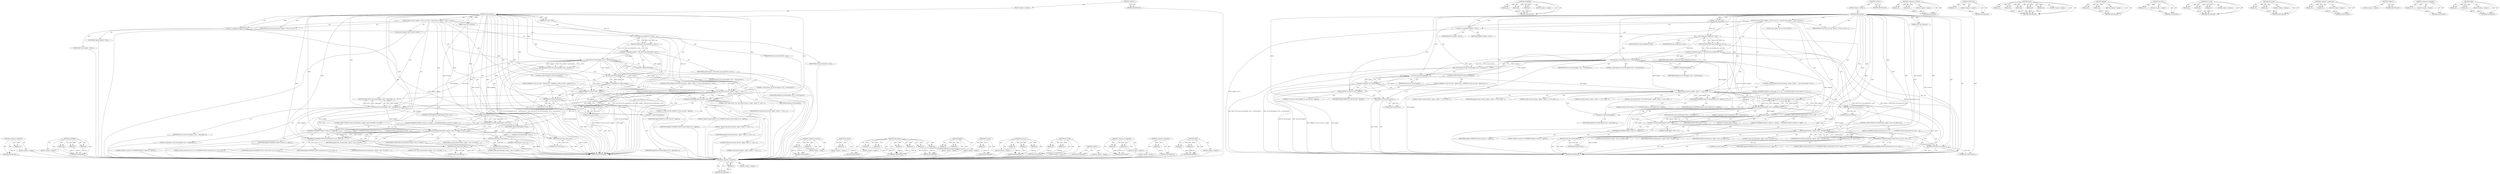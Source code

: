 digraph "mkdir" {
vulnerable_145 [label=<(METHOD,&lt;operator&gt;.addressOf)>];
vulnerable_146 [label=<(PARAM,p1)>];
vulnerable_147 [label=<(BLOCK,&lt;empty&gt;,&lt;empty&gt;)>];
vulnerable_148 [label=<(METHOD_RETURN,ANY)>];
vulnerable_170 [label=<(METHOD,SYSERROR)>];
vulnerable_171 [label=<(PARAM,p1)>];
vulnerable_172 [label=<(PARAM,p2)>];
vulnerable_173 [label=<(PARAM,p3)>];
vulnerable_174 [label=<(BLOCK,&lt;empty&gt;,&lt;empty&gt;)>];
vulnerable_175 [label=<(METHOD_RETURN,ANY)>];
vulnerable_6 [label=<(METHOD,&lt;global&gt;)<SUB>1</SUB>>];
vulnerable_7 [label=<(BLOCK,&lt;empty&gt;,&lt;empty&gt;)<SUB>1</SUB>>];
vulnerable_8 [label=<(METHOD,cgm_bind_dir)<SUB>1</SUB>>];
vulnerable_9 [label=<(PARAM,const char *root)<SUB>1</SUB>>];
vulnerable_10 [label=<(PARAM,const char *dirname)<SUB>1</SUB>>];
vulnerable_11 [label=<(BLOCK,{
	nih_local char *cgpath = NULL;

	/* /sys sho...,{
	nih_local char *cgpath = NULL;

	/* /sys sho...)<SUB>2</SUB>>];
vulnerable_12 [label=<(IDENTIFIER,nih_local,{
	nih_local char *cgpath = NULL;

	/* /sys sho...)<SUB>3</SUB>>];
vulnerable_13 [label="<(LOCAL,char* cgpath: char*)<SUB>3</SUB>>"];
vulnerable_14 [label=<(&lt;operator&gt;.assignment,*cgpath = NULL)<SUB>3</SUB>>];
vulnerable_15 [label=<(IDENTIFIER,cgpath,*cgpath = NULL)<SUB>3</SUB>>];
vulnerable_16 [label=<(IDENTIFIER,NULL,*cgpath = NULL)<SUB>3</SUB>>];
vulnerable_17 [label=<(&lt;operator&gt;.assignment,cgpath = NIH_MUST( nih_strdup(NULL, root) ))<SUB>6</SUB>>];
vulnerable_18 [label=<(IDENTIFIER,cgpath,cgpath = NIH_MUST( nih_strdup(NULL, root) ))<SUB>6</SUB>>];
vulnerable_19 [label=<(NIH_MUST,NIH_MUST( nih_strdup(NULL, root) ))<SUB>6</SUB>>];
vulnerable_20 [label=<(nih_strdup,nih_strdup(NULL, root))<SUB>6</SUB>>];
vulnerable_21 [label=<(IDENTIFIER,NULL,nih_strdup(NULL, root))<SUB>6</SUB>>];
vulnerable_22 [label=<(IDENTIFIER,root,nih_strdup(NULL, root))<SUB>6</SUB>>];
vulnerable_23 [label=<(NIH_MUST,NIH_MUST( nih_strcat(&amp;cgpath, NULL, &quot;/sys/fs/cg...)<SUB>7</SUB>>];
vulnerable_24 [label=<(nih_strcat,nih_strcat(&amp;cgpath, NULL, &quot;/sys/fs/cgroup&quot;))<SUB>7</SUB>>];
vulnerable_25 [label=<(&lt;operator&gt;.addressOf,&amp;cgpath)<SUB>7</SUB>>];
vulnerable_26 [label=<(IDENTIFIER,cgpath,nih_strcat(&amp;cgpath, NULL, &quot;/sys/fs/cgroup&quot;))<SUB>7</SUB>>];
vulnerable_27 [label=<(IDENTIFIER,NULL,nih_strcat(&amp;cgpath, NULL, &quot;/sys/fs/cgroup&quot;))<SUB>7</SUB>>];
vulnerable_28 [label=<(LITERAL,&quot;/sys/fs/cgroup&quot;,nih_strcat(&amp;cgpath, NULL, &quot;/sys/fs/cgroup&quot;))<SUB>7</SUB>>];
vulnerable_29 [label=<(CONTROL_STRUCTURE,IF,if (!dir_exists(cgpath)))<SUB>9</SUB>>];
vulnerable_30 [label=<(&lt;operator&gt;.logicalNot,!dir_exists(cgpath))<SUB>9</SUB>>];
vulnerable_31 [label=<(dir_exists,dir_exists(cgpath))<SUB>9</SUB>>];
vulnerable_32 [label=<(IDENTIFIER,cgpath,dir_exists(cgpath))<SUB>9</SUB>>];
vulnerable_33 [label=<(BLOCK,{
		ERROR(&quot;%s does not exist&quot;, cgpath);
		retur...,{
		ERROR(&quot;%s does not exist&quot;, cgpath);
		retur...)<SUB>9</SUB>>];
vulnerable_34 [label=<(ERROR,ERROR(&quot;%s does not exist&quot;, cgpath))<SUB>10</SUB>>];
vulnerable_35 [label=<(LITERAL,&quot;%s does not exist&quot;,ERROR(&quot;%s does not exist&quot;, cgpath))<SUB>10</SUB>>];
vulnerable_36 [label=<(IDENTIFIER,cgpath,ERROR(&quot;%s does not exist&quot;, cgpath))<SUB>10</SUB>>];
vulnerable_37 [label=<(RETURN,return false;,return false;)<SUB>11</SUB>>];
vulnerable_38 [label=<(LITERAL,false,return false;)<SUB>11</SUB>>];
vulnerable_39 [label=<(CONTROL_STRUCTURE,IF,if (mount(&quot;cgroup&quot;, cgpath, &quot;tmpfs&quot;, 0, &quot;size=10000,mode=755&quot;)))<SUB>15</SUB>>];
vulnerable_40 [label=<(mount,mount(&quot;cgroup&quot;, cgpath, &quot;tmpfs&quot;, 0, &quot;size=10000...)<SUB>15</SUB>>];
vulnerable_41 [label=<(LITERAL,&quot;cgroup&quot;,mount(&quot;cgroup&quot;, cgpath, &quot;tmpfs&quot;, 0, &quot;size=10000...)<SUB>15</SUB>>];
vulnerable_42 [label=<(IDENTIFIER,cgpath,mount(&quot;cgroup&quot;, cgpath, &quot;tmpfs&quot;, 0, &quot;size=10000...)<SUB>15</SUB>>];
vulnerable_43 [label=<(LITERAL,&quot;tmpfs&quot;,mount(&quot;cgroup&quot;, cgpath, &quot;tmpfs&quot;, 0, &quot;size=10000...)<SUB>15</SUB>>];
vulnerable_44 [label=<(LITERAL,0,mount(&quot;cgroup&quot;, cgpath, &quot;tmpfs&quot;, 0, &quot;size=10000...)<SUB>15</SUB>>];
vulnerable_45 [label=<(LITERAL,&quot;size=10000,mode=755&quot;,mount(&quot;cgroup&quot;, cgpath, &quot;tmpfs&quot;, 0, &quot;size=10000...)<SUB>15</SUB>>];
vulnerable_46 [label=<(BLOCK,{
 		SYSERROR(&quot;Failed to mount tmpfs at %s&quot;, cg...,{
 		SYSERROR(&quot;Failed to mount tmpfs at %s&quot;, cg...)<SUB>15</SUB>>];
vulnerable_47 [label=<(SYSERROR,SYSERROR(&quot;Failed to mount tmpfs at %s&quot;, cgpath))<SUB>16</SUB>>];
vulnerable_48 [label=<(LITERAL,&quot;Failed to mount tmpfs at %s&quot;,SYSERROR(&quot;Failed to mount tmpfs at %s&quot;, cgpath))<SUB>16</SUB>>];
vulnerable_49 [label=<(IDENTIFIER,cgpath,SYSERROR(&quot;Failed to mount tmpfs at %s&quot;, cgpath))<SUB>16</SUB>>];
vulnerable_50 [label=<(RETURN,return false;,return false;)<SUB>17</SUB>>];
vulnerable_51 [label=<(LITERAL,false,return false;)<SUB>17</SUB>>];
vulnerable_52 [label=<(NIH_MUST,NIH_MUST( nih_strcat(&amp;cgpath, NULL, &quot;/cgmanager...)<SUB>19</SUB>>];
vulnerable_53 [label=<(nih_strcat,nih_strcat(&amp;cgpath, NULL, &quot;/cgmanager&quot;))<SUB>19</SUB>>];
vulnerable_54 [label=<(&lt;operator&gt;.addressOf,&amp;cgpath)<SUB>19</SUB>>];
vulnerable_55 [label=<(IDENTIFIER,cgpath,nih_strcat(&amp;cgpath, NULL, &quot;/cgmanager&quot;))<SUB>19</SUB>>];
vulnerable_56 [label=<(IDENTIFIER,NULL,nih_strcat(&amp;cgpath, NULL, &quot;/cgmanager&quot;))<SUB>19</SUB>>];
vulnerable_57 [label=<(LITERAL,&quot;/cgmanager&quot;,nih_strcat(&amp;cgpath, NULL, &quot;/cgmanager&quot;))<SUB>19</SUB>>];
vulnerable_58 [label=<(CONTROL_STRUCTURE,IF,if (mkdir(cgpath, 0755) &lt; 0))<SUB>21</SUB>>];
vulnerable_59 [label=<(&lt;operator&gt;.lessThan,mkdir(cgpath, 0755) &lt; 0)<SUB>21</SUB>>];
vulnerable_60 [label=<(mkdir,mkdir(cgpath, 0755))<SUB>21</SUB>>];
vulnerable_61 [label=<(IDENTIFIER,cgpath,mkdir(cgpath, 0755))<SUB>21</SUB>>];
vulnerable_62 [label=<(LITERAL,0755,mkdir(cgpath, 0755))<SUB>21</SUB>>];
vulnerable_63 [label=<(LITERAL,0,mkdir(cgpath, 0755) &lt; 0)<SUB>21</SUB>>];
vulnerable_64 [label=<(BLOCK,{
		SYSERROR(&quot;Failed to create %s&quot;, cgpath);
 	...,{
		SYSERROR(&quot;Failed to create %s&quot;, cgpath);
 	...)<SUB>21</SUB>>];
vulnerable_65 [label=<(SYSERROR,SYSERROR(&quot;Failed to create %s&quot;, cgpath))<SUB>22</SUB>>];
vulnerable_66 [label=<(LITERAL,&quot;Failed to create %s&quot;,SYSERROR(&quot;Failed to create %s&quot;, cgpath))<SUB>22</SUB>>];
vulnerable_67 [label=<(IDENTIFIER,cgpath,SYSERROR(&quot;Failed to create %s&quot;, cgpath))<SUB>22</SUB>>];
vulnerable_68 [label=<(RETURN,return false;,return false;)<SUB>23</SUB>>];
vulnerable_69 [label=<(LITERAL,false,return false;)<SUB>23</SUB>>];
vulnerable_70 [label=<(CONTROL_STRUCTURE,IF,if (mount(dirname, cgpath, &quot;none&quot;, MS_BIND, 0)))<SUB>26</SUB>>];
vulnerable_71 [label=<(mount,mount(dirname, cgpath, &quot;none&quot;, MS_BIND, 0))<SUB>26</SUB>>];
vulnerable_72 [label=<(IDENTIFIER,dirname,mount(dirname, cgpath, &quot;none&quot;, MS_BIND, 0))<SUB>26</SUB>>];
vulnerable_73 [label=<(IDENTIFIER,cgpath,mount(dirname, cgpath, &quot;none&quot;, MS_BIND, 0))<SUB>26</SUB>>];
vulnerable_74 [label=<(LITERAL,&quot;none&quot;,mount(dirname, cgpath, &quot;none&quot;, MS_BIND, 0))<SUB>26</SUB>>];
vulnerable_75 [label=<(IDENTIFIER,MS_BIND,mount(dirname, cgpath, &quot;none&quot;, MS_BIND, 0))<SUB>26</SUB>>];
vulnerable_76 [label=<(LITERAL,0,mount(dirname, cgpath, &quot;none&quot;, MS_BIND, 0))<SUB>26</SUB>>];
vulnerable_77 [label=<(BLOCK,{
 		SYSERROR(&quot;Failed to bind mount %s to %s&quot;, ...,{
 		SYSERROR(&quot;Failed to bind mount %s to %s&quot;, ...)<SUB>26</SUB>>];
vulnerable_78 [label=<(SYSERROR,SYSERROR(&quot;Failed to bind mount %s to %s&quot;, dirna...)<SUB>27</SUB>>];
vulnerable_79 [label=<(LITERAL,&quot;Failed to bind mount %s to %s&quot;,SYSERROR(&quot;Failed to bind mount %s to %s&quot;, dirna...)<SUB>27</SUB>>];
vulnerable_80 [label=<(IDENTIFIER,dirname,SYSERROR(&quot;Failed to bind mount %s to %s&quot;, dirna...)<SUB>27</SUB>>];
vulnerable_81 [label=<(IDENTIFIER,cgpath,SYSERROR(&quot;Failed to bind mount %s to %s&quot;, dirna...)<SUB>27</SUB>>];
vulnerable_82 [label=<(RETURN,return false;,return false;)<SUB>28</SUB>>];
vulnerable_83 [label=<(LITERAL,false,return false;)<SUB>28</SUB>>];
vulnerable_84 [label=<(RETURN,return true;,return true;)<SUB>31</SUB>>];
vulnerable_85 [label=<(LITERAL,true,return true;)<SUB>31</SUB>>];
vulnerable_86 [label=<(METHOD_RETURN,bool)<SUB>1</SUB>>];
vulnerable_88 [label=<(METHOD_RETURN,ANY)<SUB>1</SUB>>];
vulnerable_176 [label=<(METHOD,&lt;operator&gt;.lessThan)>];
vulnerable_177 [label=<(PARAM,p1)>];
vulnerable_178 [label=<(PARAM,p2)>];
vulnerable_179 [label=<(BLOCK,&lt;empty&gt;,&lt;empty&gt;)>];
vulnerable_180 [label=<(METHOD_RETURN,ANY)>];
vulnerable_130 [label=<(METHOD,NIH_MUST)>];
vulnerable_131 [label=<(PARAM,p1)>];
vulnerable_132 [label=<(BLOCK,&lt;empty&gt;,&lt;empty&gt;)>];
vulnerable_133 [label=<(METHOD_RETURN,ANY)>];
vulnerable_162 [label=<(METHOD,mount)>];
vulnerable_163 [label=<(PARAM,p1)>];
vulnerable_164 [label=<(PARAM,p2)>];
vulnerable_165 [label=<(PARAM,p3)>];
vulnerable_166 [label=<(PARAM,p4)>];
vulnerable_167 [label=<(PARAM,p5)>];
vulnerable_168 [label=<(BLOCK,&lt;empty&gt;,&lt;empty&gt;)>];
vulnerable_169 [label=<(METHOD_RETURN,ANY)>];
vulnerable_157 [label=<(METHOD,ERROR)>];
vulnerable_158 [label=<(PARAM,p1)>];
vulnerable_159 [label=<(PARAM,p2)>];
vulnerable_160 [label=<(BLOCK,&lt;empty&gt;,&lt;empty&gt;)>];
vulnerable_161 [label=<(METHOD_RETURN,ANY)>];
vulnerable_153 [label=<(METHOD,dir_exists)>];
vulnerable_154 [label=<(PARAM,p1)>];
vulnerable_155 [label=<(BLOCK,&lt;empty&gt;,&lt;empty&gt;)>];
vulnerable_156 [label=<(METHOD_RETURN,ANY)>];
vulnerable_139 [label=<(METHOD,nih_strcat)>];
vulnerable_140 [label=<(PARAM,p1)>];
vulnerable_141 [label=<(PARAM,p2)>];
vulnerable_142 [label=<(PARAM,p3)>];
vulnerable_143 [label=<(BLOCK,&lt;empty&gt;,&lt;empty&gt;)>];
vulnerable_144 [label=<(METHOD_RETURN,ANY)>];
vulnerable_134 [label=<(METHOD,nih_strdup)>];
vulnerable_135 [label=<(PARAM,p1)>];
vulnerable_136 [label=<(PARAM,p2)>];
vulnerable_137 [label=<(BLOCK,&lt;empty&gt;,&lt;empty&gt;)>];
vulnerable_138 [label=<(METHOD_RETURN,ANY)>];
vulnerable_125 [label=<(METHOD,&lt;operator&gt;.assignment)>];
vulnerable_126 [label=<(PARAM,p1)>];
vulnerable_127 [label=<(PARAM,p2)>];
vulnerable_128 [label=<(BLOCK,&lt;empty&gt;,&lt;empty&gt;)>];
vulnerable_129 [label=<(METHOD_RETURN,ANY)>];
vulnerable_119 [label=<(METHOD,&lt;global&gt;)<SUB>1</SUB>>];
vulnerable_120 [label=<(BLOCK,&lt;empty&gt;,&lt;empty&gt;)>];
vulnerable_121 [label=<(METHOD_RETURN,ANY)>];
vulnerable_149 [label=<(METHOD,&lt;operator&gt;.logicalNot)>];
vulnerable_150 [label=<(PARAM,p1)>];
vulnerable_151 [label=<(BLOCK,&lt;empty&gt;,&lt;empty&gt;)>];
vulnerable_152 [label=<(METHOD_RETURN,ANY)>];
vulnerable_181 [label=<(METHOD,mkdir)>];
vulnerable_182 [label=<(PARAM,p1)>];
vulnerable_183 [label=<(PARAM,p2)>];
vulnerable_184 [label=<(BLOCK,&lt;empty&gt;,&lt;empty&gt;)>];
vulnerable_185 [label=<(METHOD_RETURN,ANY)>];
fixed_147 [label=<(METHOD,&lt;operator&gt;.addressOf)>];
fixed_148 [label=<(PARAM,p1)>];
fixed_149 [label=<(BLOCK,&lt;empty&gt;,&lt;empty&gt;)>];
fixed_150 [label=<(METHOD_RETURN,ANY)>];
fixed_173 [label=<(METHOD,SYSERROR)>];
fixed_174 [label=<(PARAM,p1)>];
fixed_175 [label=<(PARAM,p2)>];
fixed_176 [label=<(PARAM,p3)>];
fixed_177 [label=<(BLOCK,&lt;empty&gt;,&lt;empty&gt;)>];
fixed_178 [label=<(METHOD_RETURN,ANY)>];
fixed_6 [label=<(METHOD,&lt;global&gt;)<SUB>1</SUB>>];
fixed_7 [label=<(BLOCK,&lt;empty&gt;,&lt;empty&gt;)<SUB>1</SUB>>];
fixed_8 [label=<(METHOD,cgm_bind_dir)<SUB>1</SUB>>];
fixed_9 [label=<(PARAM,const char *root)<SUB>1</SUB>>];
fixed_10 [label=<(PARAM,const char *dirname)<SUB>1</SUB>>];
fixed_11 [label=<(BLOCK,{
	nih_local char *cgpath = NULL;

	/* /sys sho...,{
	nih_local char *cgpath = NULL;

	/* /sys sho...)<SUB>2</SUB>>];
fixed_12 [label=<(IDENTIFIER,nih_local,{
	nih_local char *cgpath = NULL;

	/* /sys sho...)<SUB>3</SUB>>];
fixed_13 [label="<(LOCAL,char* cgpath: char*)<SUB>3</SUB>>"];
fixed_14 [label=<(&lt;operator&gt;.assignment,*cgpath = NULL)<SUB>3</SUB>>];
fixed_15 [label=<(IDENTIFIER,cgpath,*cgpath = NULL)<SUB>3</SUB>>];
fixed_16 [label=<(IDENTIFIER,NULL,*cgpath = NULL)<SUB>3</SUB>>];
fixed_17 [label=<(&lt;operator&gt;.assignment,cgpath = NIH_MUST( nih_strdup(NULL, root) ))<SUB>6</SUB>>];
fixed_18 [label=<(IDENTIFIER,cgpath,cgpath = NIH_MUST( nih_strdup(NULL, root) ))<SUB>6</SUB>>];
fixed_19 [label=<(NIH_MUST,NIH_MUST( nih_strdup(NULL, root) ))<SUB>6</SUB>>];
fixed_20 [label=<(nih_strdup,nih_strdup(NULL, root))<SUB>6</SUB>>];
fixed_21 [label=<(IDENTIFIER,NULL,nih_strdup(NULL, root))<SUB>6</SUB>>];
fixed_22 [label=<(IDENTIFIER,root,nih_strdup(NULL, root))<SUB>6</SUB>>];
fixed_23 [label=<(NIH_MUST,NIH_MUST( nih_strcat(&amp;cgpath, NULL, &quot;/sys/fs/cg...)<SUB>7</SUB>>];
fixed_24 [label=<(nih_strcat,nih_strcat(&amp;cgpath, NULL, &quot;/sys/fs/cgroup&quot;))<SUB>7</SUB>>];
fixed_25 [label=<(&lt;operator&gt;.addressOf,&amp;cgpath)<SUB>7</SUB>>];
fixed_26 [label=<(IDENTIFIER,cgpath,nih_strcat(&amp;cgpath, NULL, &quot;/sys/fs/cgroup&quot;))<SUB>7</SUB>>];
fixed_27 [label=<(IDENTIFIER,NULL,nih_strcat(&amp;cgpath, NULL, &quot;/sys/fs/cgroup&quot;))<SUB>7</SUB>>];
fixed_28 [label=<(LITERAL,&quot;/sys/fs/cgroup&quot;,nih_strcat(&amp;cgpath, NULL, &quot;/sys/fs/cgroup&quot;))<SUB>7</SUB>>];
fixed_29 [label=<(CONTROL_STRUCTURE,IF,if (!dir_exists(cgpath)))<SUB>9</SUB>>];
fixed_30 [label=<(&lt;operator&gt;.logicalNot,!dir_exists(cgpath))<SUB>9</SUB>>];
fixed_31 [label=<(dir_exists,dir_exists(cgpath))<SUB>9</SUB>>];
fixed_32 [label=<(IDENTIFIER,cgpath,dir_exists(cgpath))<SUB>9</SUB>>];
fixed_33 [label=<(BLOCK,{
		ERROR(&quot;%s does not exist&quot;, cgpath);
		retur...,{
		ERROR(&quot;%s does not exist&quot;, cgpath);
		retur...)<SUB>9</SUB>>];
fixed_34 [label=<(ERROR,ERROR(&quot;%s does not exist&quot;, cgpath))<SUB>10</SUB>>];
fixed_35 [label=<(LITERAL,&quot;%s does not exist&quot;,ERROR(&quot;%s does not exist&quot;, cgpath))<SUB>10</SUB>>];
fixed_36 [label=<(IDENTIFIER,cgpath,ERROR(&quot;%s does not exist&quot;, cgpath))<SUB>10</SUB>>];
fixed_37 [label=<(RETURN,return false;,return false;)<SUB>11</SUB>>];
fixed_38 [label=<(LITERAL,false,return false;)<SUB>11</SUB>>];
fixed_39 [label=<(CONTROL_STRUCTURE,IF,if (safe_mount(&quot;cgroup&quot;, cgpath, &quot;tmpfs&quot;, 0, &quot;size=10000,mode=755&quot;, root)))<SUB>15</SUB>>];
fixed_40 [label=<(safe_mount,safe_mount(&quot;cgroup&quot;, cgpath, &quot;tmpfs&quot;, 0, &quot;size=...)<SUB>15</SUB>>];
fixed_41 [label=<(LITERAL,&quot;cgroup&quot;,safe_mount(&quot;cgroup&quot;, cgpath, &quot;tmpfs&quot;, 0, &quot;size=...)<SUB>15</SUB>>];
fixed_42 [label=<(IDENTIFIER,cgpath,safe_mount(&quot;cgroup&quot;, cgpath, &quot;tmpfs&quot;, 0, &quot;size=...)<SUB>15</SUB>>];
fixed_43 [label=<(LITERAL,&quot;tmpfs&quot;,safe_mount(&quot;cgroup&quot;, cgpath, &quot;tmpfs&quot;, 0, &quot;size=...)<SUB>15</SUB>>];
fixed_44 [label=<(LITERAL,0,safe_mount(&quot;cgroup&quot;, cgpath, &quot;tmpfs&quot;, 0, &quot;size=...)<SUB>15</SUB>>];
fixed_45 [label=<(LITERAL,&quot;size=10000,mode=755&quot;,safe_mount(&quot;cgroup&quot;, cgpath, &quot;tmpfs&quot;, 0, &quot;size=...)<SUB>15</SUB>>];
fixed_46 [label=<(IDENTIFIER,root,safe_mount(&quot;cgroup&quot;, cgpath, &quot;tmpfs&quot;, 0, &quot;size=...)<SUB>15</SUB>>];
fixed_47 [label=<(BLOCK,{
 		SYSERROR(&quot;Failed to mount tmpfs at %s&quot;, cg...,{
 		SYSERROR(&quot;Failed to mount tmpfs at %s&quot;, cg...)<SUB>15</SUB>>];
fixed_48 [label=<(SYSERROR,SYSERROR(&quot;Failed to mount tmpfs at %s&quot;, cgpath))<SUB>16</SUB>>];
fixed_49 [label=<(LITERAL,&quot;Failed to mount tmpfs at %s&quot;,SYSERROR(&quot;Failed to mount tmpfs at %s&quot;, cgpath))<SUB>16</SUB>>];
fixed_50 [label=<(IDENTIFIER,cgpath,SYSERROR(&quot;Failed to mount tmpfs at %s&quot;, cgpath))<SUB>16</SUB>>];
fixed_51 [label=<(RETURN,return false;,return false;)<SUB>17</SUB>>];
fixed_52 [label=<(LITERAL,false,return false;)<SUB>17</SUB>>];
fixed_53 [label=<(NIH_MUST,NIH_MUST( nih_strcat(&amp;cgpath, NULL, &quot;/cgmanager...)<SUB>19</SUB>>];
fixed_54 [label=<(nih_strcat,nih_strcat(&amp;cgpath, NULL, &quot;/cgmanager&quot;))<SUB>19</SUB>>];
fixed_55 [label=<(&lt;operator&gt;.addressOf,&amp;cgpath)<SUB>19</SUB>>];
fixed_56 [label=<(IDENTIFIER,cgpath,nih_strcat(&amp;cgpath, NULL, &quot;/cgmanager&quot;))<SUB>19</SUB>>];
fixed_57 [label=<(IDENTIFIER,NULL,nih_strcat(&amp;cgpath, NULL, &quot;/cgmanager&quot;))<SUB>19</SUB>>];
fixed_58 [label=<(LITERAL,&quot;/cgmanager&quot;,nih_strcat(&amp;cgpath, NULL, &quot;/cgmanager&quot;))<SUB>19</SUB>>];
fixed_59 [label=<(CONTROL_STRUCTURE,IF,if (mkdir(cgpath, 0755) &lt; 0))<SUB>21</SUB>>];
fixed_60 [label=<(&lt;operator&gt;.lessThan,mkdir(cgpath, 0755) &lt; 0)<SUB>21</SUB>>];
fixed_61 [label=<(mkdir,mkdir(cgpath, 0755))<SUB>21</SUB>>];
fixed_62 [label=<(IDENTIFIER,cgpath,mkdir(cgpath, 0755))<SUB>21</SUB>>];
fixed_63 [label=<(LITERAL,0755,mkdir(cgpath, 0755))<SUB>21</SUB>>];
fixed_64 [label=<(LITERAL,0,mkdir(cgpath, 0755) &lt; 0)<SUB>21</SUB>>];
fixed_65 [label=<(BLOCK,{
		SYSERROR(&quot;Failed to create %s&quot;, cgpath);
 	...,{
		SYSERROR(&quot;Failed to create %s&quot;, cgpath);
 	...)<SUB>21</SUB>>];
fixed_66 [label=<(SYSERROR,SYSERROR(&quot;Failed to create %s&quot;, cgpath))<SUB>22</SUB>>];
fixed_67 [label=<(LITERAL,&quot;Failed to create %s&quot;,SYSERROR(&quot;Failed to create %s&quot;, cgpath))<SUB>22</SUB>>];
fixed_68 [label=<(IDENTIFIER,cgpath,SYSERROR(&quot;Failed to create %s&quot;, cgpath))<SUB>22</SUB>>];
fixed_69 [label=<(RETURN,return false;,return false;)<SUB>23</SUB>>];
fixed_70 [label=<(LITERAL,false,return false;)<SUB>23</SUB>>];
fixed_71 [label=<(CONTROL_STRUCTURE,IF,if (safe_mount(dirname, cgpath, &quot;none&quot;, MS_BIND, 0, root)))<SUB>26</SUB>>];
fixed_72 [label=<(safe_mount,safe_mount(dirname, cgpath, &quot;none&quot;, MS_BIND, 0,...)<SUB>26</SUB>>];
fixed_73 [label=<(IDENTIFIER,dirname,safe_mount(dirname, cgpath, &quot;none&quot;, MS_BIND, 0,...)<SUB>26</SUB>>];
fixed_74 [label=<(IDENTIFIER,cgpath,safe_mount(dirname, cgpath, &quot;none&quot;, MS_BIND, 0,...)<SUB>26</SUB>>];
fixed_75 [label=<(LITERAL,&quot;none&quot;,safe_mount(dirname, cgpath, &quot;none&quot;, MS_BIND, 0,...)<SUB>26</SUB>>];
fixed_76 [label=<(IDENTIFIER,MS_BIND,safe_mount(dirname, cgpath, &quot;none&quot;, MS_BIND, 0,...)<SUB>26</SUB>>];
fixed_77 [label=<(LITERAL,0,safe_mount(dirname, cgpath, &quot;none&quot;, MS_BIND, 0,...)<SUB>26</SUB>>];
fixed_78 [label=<(IDENTIFIER,root,safe_mount(dirname, cgpath, &quot;none&quot;, MS_BIND, 0,...)<SUB>26</SUB>>];
fixed_79 [label=<(BLOCK,{
 		SYSERROR(&quot;Failed to bind mount %s to %s&quot;, ...,{
 		SYSERROR(&quot;Failed to bind mount %s to %s&quot;, ...)<SUB>26</SUB>>];
fixed_80 [label=<(SYSERROR,SYSERROR(&quot;Failed to bind mount %s to %s&quot;, dirna...)<SUB>27</SUB>>];
fixed_81 [label=<(LITERAL,&quot;Failed to bind mount %s to %s&quot;,SYSERROR(&quot;Failed to bind mount %s to %s&quot;, dirna...)<SUB>27</SUB>>];
fixed_82 [label=<(IDENTIFIER,dirname,SYSERROR(&quot;Failed to bind mount %s to %s&quot;, dirna...)<SUB>27</SUB>>];
fixed_83 [label=<(IDENTIFIER,cgpath,SYSERROR(&quot;Failed to bind mount %s to %s&quot;, dirna...)<SUB>27</SUB>>];
fixed_84 [label=<(RETURN,return false;,return false;)<SUB>28</SUB>>];
fixed_85 [label=<(LITERAL,false,return false;)<SUB>28</SUB>>];
fixed_86 [label=<(RETURN,return true;,return true;)<SUB>31</SUB>>];
fixed_87 [label=<(LITERAL,true,return true;)<SUB>31</SUB>>];
fixed_88 [label=<(METHOD_RETURN,bool)<SUB>1</SUB>>];
fixed_90 [label=<(METHOD_RETURN,ANY)<SUB>1</SUB>>];
fixed_179 [label=<(METHOD,&lt;operator&gt;.lessThan)>];
fixed_180 [label=<(PARAM,p1)>];
fixed_181 [label=<(PARAM,p2)>];
fixed_182 [label=<(BLOCK,&lt;empty&gt;,&lt;empty&gt;)>];
fixed_183 [label=<(METHOD_RETURN,ANY)>];
fixed_132 [label=<(METHOD,NIH_MUST)>];
fixed_133 [label=<(PARAM,p1)>];
fixed_134 [label=<(BLOCK,&lt;empty&gt;,&lt;empty&gt;)>];
fixed_135 [label=<(METHOD_RETURN,ANY)>];
fixed_164 [label=<(METHOD,safe_mount)>];
fixed_165 [label=<(PARAM,p1)>];
fixed_166 [label=<(PARAM,p2)>];
fixed_167 [label=<(PARAM,p3)>];
fixed_168 [label=<(PARAM,p4)>];
fixed_169 [label=<(PARAM,p5)>];
fixed_170 [label=<(PARAM,p6)>];
fixed_171 [label=<(BLOCK,&lt;empty&gt;,&lt;empty&gt;)>];
fixed_172 [label=<(METHOD_RETURN,ANY)>];
fixed_159 [label=<(METHOD,ERROR)>];
fixed_160 [label=<(PARAM,p1)>];
fixed_161 [label=<(PARAM,p2)>];
fixed_162 [label=<(BLOCK,&lt;empty&gt;,&lt;empty&gt;)>];
fixed_163 [label=<(METHOD_RETURN,ANY)>];
fixed_155 [label=<(METHOD,dir_exists)>];
fixed_156 [label=<(PARAM,p1)>];
fixed_157 [label=<(BLOCK,&lt;empty&gt;,&lt;empty&gt;)>];
fixed_158 [label=<(METHOD_RETURN,ANY)>];
fixed_141 [label=<(METHOD,nih_strcat)>];
fixed_142 [label=<(PARAM,p1)>];
fixed_143 [label=<(PARAM,p2)>];
fixed_144 [label=<(PARAM,p3)>];
fixed_145 [label=<(BLOCK,&lt;empty&gt;,&lt;empty&gt;)>];
fixed_146 [label=<(METHOD_RETURN,ANY)>];
fixed_136 [label=<(METHOD,nih_strdup)>];
fixed_137 [label=<(PARAM,p1)>];
fixed_138 [label=<(PARAM,p2)>];
fixed_139 [label=<(BLOCK,&lt;empty&gt;,&lt;empty&gt;)>];
fixed_140 [label=<(METHOD_RETURN,ANY)>];
fixed_127 [label=<(METHOD,&lt;operator&gt;.assignment)>];
fixed_128 [label=<(PARAM,p1)>];
fixed_129 [label=<(PARAM,p2)>];
fixed_130 [label=<(BLOCK,&lt;empty&gt;,&lt;empty&gt;)>];
fixed_131 [label=<(METHOD_RETURN,ANY)>];
fixed_121 [label=<(METHOD,&lt;global&gt;)<SUB>1</SUB>>];
fixed_122 [label=<(BLOCK,&lt;empty&gt;,&lt;empty&gt;)>];
fixed_123 [label=<(METHOD_RETURN,ANY)>];
fixed_151 [label=<(METHOD,&lt;operator&gt;.logicalNot)>];
fixed_152 [label=<(PARAM,p1)>];
fixed_153 [label=<(BLOCK,&lt;empty&gt;,&lt;empty&gt;)>];
fixed_154 [label=<(METHOD_RETURN,ANY)>];
fixed_184 [label=<(METHOD,mkdir)>];
fixed_185 [label=<(PARAM,p1)>];
fixed_186 [label=<(PARAM,p2)>];
fixed_187 [label=<(BLOCK,&lt;empty&gt;,&lt;empty&gt;)>];
fixed_188 [label=<(METHOD_RETURN,ANY)>];
vulnerable_145 -> vulnerable_146  [key=0, label="AST: "];
vulnerable_145 -> vulnerable_146  [key=1, label="DDG: "];
vulnerable_145 -> vulnerable_147  [key=0, label="AST: "];
vulnerable_145 -> vulnerable_148  [key=0, label="AST: "];
vulnerable_145 -> vulnerable_148  [key=1, label="CFG: "];
vulnerable_146 -> vulnerable_148  [key=0, label="DDG: p1"];
vulnerable_170 -> vulnerable_171  [key=0, label="AST: "];
vulnerable_170 -> vulnerable_171  [key=1, label="DDG: "];
vulnerable_170 -> vulnerable_174  [key=0, label="AST: "];
vulnerable_170 -> vulnerable_172  [key=0, label="AST: "];
vulnerable_170 -> vulnerable_172  [key=1, label="DDG: "];
vulnerable_170 -> vulnerable_175  [key=0, label="AST: "];
vulnerable_170 -> vulnerable_175  [key=1, label="CFG: "];
vulnerable_170 -> vulnerable_173  [key=0, label="AST: "];
vulnerable_170 -> vulnerable_173  [key=1, label="DDG: "];
vulnerable_171 -> vulnerable_175  [key=0, label="DDG: p1"];
vulnerable_172 -> vulnerable_175  [key=0, label="DDG: p2"];
vulnerable_173 -> vulnerable_175  [key=0, label="DDG: p3"];
vulnerable_6 -> vulnerable_7  [key=0, label="AST: "];
vulnerable_6 -> vulnerable_88  [key=0, label="AST: "];
vulnerable_6 -> vulnerable_88  [key=1, label="CFG: "];
vulnerable_7 -> vulnerable_8  [key=0, label="AST: "];
vulnerable_8 -> vulnerable_9  [key=0, label="AST: "];
vulnerable_8 -> vulnerable_9  [key=1, label="DDG: "];
vulnerable_8 -> vulnerable_10  [key=0, label="AST: "];
vulnerable_8 -> vulnerable_10  [key=1, label="DDG: "];
vulnerable_8 -> vulnerable_11  [key=0, label="AST: "];
vulnerable_8 -> vulnerable_86  [key=0, label="AST: "];
vulnerable_8 -> vulnerable_14  [key=0, label="CFG: "];
vulnerable_8 -> vulnerable_14  [key=1, label="DDG: "];
vulnerable_8 -> vulnerable_12  [key=0, label="DDG: "];
vulnerable_8 -> vulnerable_84  [key=0, label="DDG: "];
vulnerable_8 -> vulnerable_85  [key=0, label="DDG: "];
vulnerable_8 -> vulnerable_24  [key=0, label="DDG: "];
vulnerable_8 -> vulnerable_37  [key=0, label="DDG: "];
vulnerable_8 -> vulnerable_40  [key=0, label="DDG: "];
vulnerable_8 -> vulnerable_50  [key=0, label="DDG: "];
vulnerable_8 -> vulnerable_53  [key=0, label="DDG: "];
vulnerable_8 -> vulnerable_59  [key=0, label="DDG: "];
vulnerable_8 -> vulnerable_68  [key=0, label="DDG: "];
vulnerable_8 -> vulnerable_71  [key=0, label="DDG: "];
vulnerable_8 -> vulnerable_82  [key=0, label="DDG: "];
vulnerable_8 -> vulnerable_20  [key=0, label="DDG: "];
vulnerable_8 -> vulnerable_31  [key=0, label="DDG: "];
vulnerable_8 -> vulnerable_34  [key=0, label="DDG: "];
vulnerable_8 -> vulnerable_38  [key=0, label="DDG: "];
vulnerable_8 -> vulnerable_47  [key=0, label="DDG: "];
vulnerable_8 -> vulnerable_51  [key=0, label="DDG: "];
vulnerable_8 -> vulnerable_60  [key=0, label="DDG: "];
vulnerable_8 -> vulnerable_65  [key=0, label="DDG: "];
vulnerable_8 -> vulnerable_69  [key=0, label="DDG: "];
vulnerable_8 -> vulnerable_78  [key=0, label="DDG: "];
vulnerable_8 -> vulnerable_83  [key=0, label="DDG: "];
vulnerable_9 -> vulnerable_20  [key=0, label="DDG: root"];
vulnerable_10 -> vulnerable_86  [key=0, label="DDG: dirname"];
vulnerable_10 -> vulnerable_71  [key=0, label="DDG: dirname"];
vulnerable_11 -> vulnerable_12  [key=0, label="AST: "];
vulnerable_11 -> vulnerable_13  [key=0, label="AST: "];
vulnerable_11 -> vulnerable_14  [key=0, label="AST: "];
vulnerable_11 -> vulnerable_17  [key=0, label="AST: "];
vulnerable_11 -> vulnerable_23  [key=0, label="AST: "];
vulnerable_11 -> vulnerable_29  [key=0, label="AST: "];
vulnerable_11 -> vulnerable_39  [key=0, label="AST: "];
vulnerable_11 -> vulnerable_52  [key=0, label="AST: "];
vulnerable_11 -> vulnerable_58  [key=0, label="AST: "];
vulnerable_11 -> vulnerable_70  [key=0, label="AST: "];
vulnerable_11 -> vulnerable_84  [key=0, label="AST: "];
vulnerable_14 -> vulnerable_15  [key=0, label="AST: "];
vulnerable_14 -> vulnerable_16  [key=0, label="AST: "];
vulnerable_14 -> vulnerable_20  [key=0, label="CFG: "];
vulnerable_14 -> vulnerable_86  [key=0, label="DDG: *cgpath = NULL"];
vulnerable_17 -> vulnerable_18  [key=0, label="AST: "];
vulnerable_17 -> vulnerable_19  [key=0, label="AST: "];
vulnerable_17 -> vulnerable_25  [key=0, label="CFG: "];
vulnerable_17 -> vulnerable_86  [key=0, label="DDG: NIH_MUST( nih_strdup(NULL, root) )"];
vulnerable_17 -> vulnerable_86  [key=1, label="DDG: cgpath = NIH_MUST( nih_strdup(NULL, root) )"];
vulnerable_17 -> vulnerable_24  [key=0, label="DDG: cgpath"];
vulnerable_17 -> vulnerable_31  [key=0, label="DDG: cgpath"];
vulnerable_19 -> vulnerable_20  [key=0, label="AST: "];
vulnerable_19 -> vulnerable_17  [key=0, label="CFG: "];
vulnerable_19 -> vulnerable_17  [key=1, label="DDG: nih_strdup(NULL, root)"];
vulnerable_19 -> vulnerable_86  [key=0, label="DDG: nih_strdup(NULL, root)"];
vulnerable_20 -> vulnerable_21  [key=0, label="AST: "];
vulnerable_20 -> vulnerable_22  [key=0, label="AST: "];
vulnerable_20 -> vulnerable_19  [key=0, label="CFG: "];
vulnerable_20 -> vulnerable_19  [key=1, label="DDG: NULL"];
vulnerable_20 -> vulnerable_19  [key=2, label="DDG: root"];
vulnerable_20 -> vulnerable_86  [key=0, label="DDG: root"];
vulnerable_20 -> vulnerable_24  [key=0, label="DDG: NULL"];
vulnerable_23 -> vulnerable_24  [key=0, label="AST: "];
vulnerable_23 -> vulnerable_31  [key=0, label="CFG: "];
vulnerable_23 -> vulnerable_86  [key=0, label="DDG: nih_strcat(&amp;cgpath, NULL, &quot;/sys/fs/cgroup&quot;)"];
vulnerable_23 -> vulnerable_86  [key=1, label="DDG: NIH_MUST( nih_strcat(&amp;cgpath, NULL, &quot;/sys/fs/cgroup&quot;) )"];
vulnerable_24 -> vulnerable_25  [key=0, label="AST: "];
vulnerable_24 -> vulnerable_27  [key=0, label="AST: "];
vulnerable_24 -> vulnerable_28  [key=0, label="AST: "];
vulnerable_24 -> vulnerable_23  [key=0, label="CFG: "];
vulnerable_24 -> vulnerable_23  [key=1, label="DDG: &amp;cgpath"];
vulnerable_24 -> vulnerable_23  [key=2, label="DDG: NULL"];
vulnerable_24 -> vulnerable_23  [key=3, label="DDG: &quot;/sys/fs/cgroup&quot;"];
vulnerable_24 -> vulnerable_86  [key=0, label="DDG: &amp;cgpath"];
vulnerable_24 -> vulnerable_86  [key=1, label="DDG: NULL"];
vulnerable_24 -> vulnerable_40  [key=0, label="DDG: &amp;cgpath"];
vulnerable_24 -> vulnerable_53  [key=0, label="DDG: &amp;cgpath"];
vulnerable_24 -> vulnerable_53  [key=1, label="DDG: NULL"];
vulnerable_24 -> vulnerable_31  [key=0, label="DDG: &amp;cgpath"];
vulnerable_24 -> vulnerable_34  [key=0, label="DDG: &amp;cgpath"];
vulnerable_24 -> vulnerable_47  [key=0, label="DDG: &amp;cgpath"];
vulnerable_24 -> vulnerable_60  [key=0, label="DDG: &amp;cgpath"];
vulnerable_25 -> vulnerable_26  [key=0, label="AST: "];
vulnerable_25 -> vulnerable_24  [key=0, label="CFG: "];
vulnerable_29 -> vulnerable_30  [key=0, label="AST: "];
vulnerable_29 -> vulnerable_33  [key=0, label="AST: "];
vulnerable_30 -> vulnerable_31  [key=0, label="AST: "];
vulnerable_30 -> vulnerable_34  [key=0, label="CFG: "];
vulnerable_30 -> vulnerable_34  [key=1, label="CDG: "];
vulnerable_30 -> vulnerable_40  [key=0, label="CFG: "];
vulnerable_30 -> vulnerable_40  [key=1, label="CDG: "];
vulnerable_30 -> vulnerable_86  [key=0, label="DDG: dir_exists(cgpath)"];
vulnerable_30 -> vulnerable_86  [key=1, label="DDG: !dir_exists(cgpath)"];
vulnerable_30 -> vulnerable_37  [key=0, label="CDG: "];
vulnerable_31 -> vulnerable_32  [key=0, label="AST: "];
vulnerable_31 -> vulnerable_30  [key=0, label="CFG: "];
vulnerable_31 -> vulnerable_30  [key=1, label="DDG: cgpath"];
vulnerable_31 -> vulnerable_40  [key=0, label="DDG: cgpath"];
vulnerable_31 -> vulnerable_34  [key=0, label="DDG: cgpath"];
vulnerable_33 -> vulnerable_34  [key=0, label="AST: "];
vulnerable_33 -> vulnerable_37  [key=0, label="AST: "];
vulnerable_34 -> vulnerable_35  [key=0, label="AST: "];
vulnerable_34 -> vulnerable_36  [key=0, label="AST: "];
vulnerable_34 -> vulnerable_37  [key=0, label="CFG: "];
vulnerable_34 -> vulnerable_86  [key=0, label="DDG: cgpath"];
vulnerable_34 -> vulnerable_86  [key=1, label="DDG: ERROR(&quot;%s does not exist&quot;, cgpath)"];
vulnerable_37 -> vulnerable_38  [key=0, label="AST: "];
vulnerable_37 -> vulnerable_86  [key=0, label="CFG: "];
vulnerable_37 -> vulnerable_86  [key=1, label="DDG: &lt;RET&gt;"];
vulnerable_38 -> vulnerable_37  [key=0, label="DDG: false"];
vulnerable_39 -> vulnerable_40  [key=0, label="AST: "];
vulnerable_39 -> vulnerable_46  [key=0, label="AST: "];
vulnerable_40 -> vulnerable_41  [key=0, label="AST: "];
vulnerable_40 -> vulnerable_42  [key=0, label="AST: "];
vulnerable_40 -> vulnerable_43  [key=0, label="AST: "];
vulnerable_40 -> vulnerable_44  [key=0, label="AST: "];
vulnerable_40 -> vulnerable_45  [key=0, label="AST: "];
vulnerable_40 -> vulnerable_47  [key=0, label="CFG: "];
vulnerable_40 -> vulnerable_47  [key=1, label="DDG: cgpath"];
vulnerable_40 -> vulnerable_47  [key=2, label="CDG: "];
vulnerable_40 -> vulnerable_54  [key=0, label="CFG: "];
vulnerable_40 -> vulnerable_54  [key=1, label="CDG: "];
vulnerable_40 -> vulnerable_53  [key=0, label="DDG: cgpath"];
vulnerable_40 -> vulnerable_53  [key=1, label="CDG: "];
vulnerable_40 -> vulnerable_60  [key=0, label="DDG: cgpath"];
vulnerable_40 -> vulnerable_60  [key=1, label="CDG: "];
vulnerable_40 -> vulnerable_52  [key=0, label="CDG: "];
vulnerable_40 -> vulnerable_50  [key=0, label="CDG: "];
vulnerable_40 -> vulnerable_59  [key=0, label="CDG: "];
vulnerable_46 -> vulnerable_47  [key=0, label="AST: "];
vulnerable_46 -> vulnerable_50  [key=0, label="AST: "];
vulnerable_47 -> vulnerable_48  [key=0, label="AST: "];
vulnerable_47 -> vulnerable_49  [key=0, label="AST: "];
vulnerable_47 -> vulnerable_50  [key=0, label="CFG: "];
vulnerable_50 -> vulnerable_51  [key=0, label="AST: "];
vulnerable_50 -> vulnerable_86  [key=0, label="CFG: "];
vulnerable_50 -> vulnerable_86  [key=1, label="DDG: &lt;RET&gt;"];
vulnerable_51 -> vulnerable_50  [key=0, label="DDG: false"];
vulnerable_52 -> vulnerable_53  [key=0, label="AST: "];
vulnerable_52 -> vulnerable_60  [key=0, label="CFG: "];
vulnerable_53 -> vulnerable_54  [key=0, label="AST: "];
vulnerable_53 -> vulnerable_56  [key=0, label="AST: "];
vulnerable_53 -> vulnerable_57  [key=0, label="AST: "];
vulnerable_53 -> vulnerable_52  [key=0, label="CFG: "];
vulnerable_53 -> vulnerable_52  [key=1, label="DDG: &amp;cgpath"];
vulnerable_53 -> vulnerable_52  [key=2, label="DDG: NULL"];
vulnerable_53 -> vulnerable_52  [key=3, label="DDG: &quot;/cgmanager&quot;"];
vulnerable_53 -> vulnerable_71  [key=0, label="DDG: &amp;cgpath"];
vulnerable_53 -> vulnerable_60  [key=0, label="DDG: &amp;cgpath"];
vulnerable_53 -> vulnerable_65  [key=0, label="DDG: &amp;cgpath"];
vulnerable_53 -> vulnerable_78  [key=0, label="DDG: &amp;cgpath"];
vulnerable_54 -> vulnerable_55  [key=0, label="AST: "];
vulnerable_54 -> vulnerable_53  [key=0, label="CFG: "];
vulnerable_58 -> vulnerable_59  [key=0, label="AST: "];
vulnerable_58 -> vulnerable_64  [key=0, label="AST: "];
vulnerable_59 -> vulnerable_60  [key=0, label="AST: "];
vulnerable_59 -> vulnerable_63  [key=0, label="AST: "];
vulnerable_59 -> vulnerable_65  [key=0, label="CFG: "];
vulnerable_59 -> vulnerable_65  [key=1, label="CDG: "];
vulnerable_59 -> vulnerable_71  [key=0, label="CFG: "];
vulnerable_59 -> vulnerable_71  [key=1, label="CDG: "];
vulnerable_59 -> vulnerable_68  [key=0, label="CDG: "];
vulnerable_60 -> vulnerable_61  [key=0, label="AST: "];
vulnerable_60 -> vulnerable_62  [key=0, label="AST: "];
vulnerable_60 -> vulnerable_59  [key=0, label="CFG: "];
vulnerable_60 -> vulnerable_59  [key=1, label="DDG: cgpath"];
vulnerable_60 -> vulnerable_59  [key=2, label="DDG: 0755"];
vulnerable_60 -> vulnerable_71  [key=0, label="DDG: cgpath"];
vulnerable_60 -> vulnerable_65  [key=0, label="DDG: cgpath"];
vulnerable_64 -> vulnerable_65  [key=0, label="AST: "];
vulnerable_64 -> vulnerable_68  [key=0, label="AST: "];
vulnerable_65 -> vulnerable_66  [key=0, label="AST: "];
vulnerable_65 -> vulnerable_67  [key=0, label="AST: "];
vulnerable_65 -> vulnerable_68  [key=0, label="CFG: "];
vulnerable_68 -> vulnerable_69  [key=0, label="AST: "];
vulnerable_68 -> vulnerable_86  [key=0, label="CFG: "];
vulnerable_68 -> vulnerable_86  [key=1, label="DDG: &lt;RET&gt;"];
vulnerable_69 -> vulnerable_68  [key=0, label="DDG: false"];
vulnerable_70 -> vulnerable_71  [key=0, label="AST: "];
vulnerable_70 -> vulnerable_77  [key=0, label="AST: "];
vulnerable_71 -> vulnerable_72  [key=0, label="AST: "];
vulnerable_71 -> vulnerable_73  [key=0, label="AST: "];
vulnerable_71 -> vulnerable_74  [key=0, label="AST: "];
vulnerable_71 -> vulnerable_75  [key=0, label="AST: "];
vulnerable_71 -> vulnerable_76  [key=0, label="AST: "];
vulnerable_71 -> vulnerable_78  [key=0, label="CFG: "];
vulnerable_71 -> vulnerable_78  [key=1, label="DDG: dirname"];
vulnerable_71 -> vulnerable_78  [key=2, label="DDG: cgpath"];
vulnerable_71 -> vulnerable_78  [key=3, label="CDG: "];
vulnerable_71 -> vulnerable_84  [key=0, label="CFG: "];
vulnerable_71 -> vulnerable_84  [key=1, label="CDG: "];
vulnerable_71 -> vulnerable_86  [key=0, label="DDG: MS_BIND"];
vulnerable_71 -> vulnerable_82  [key=0, label="CDG: "];
vulnerable_77 -> vulnerable_78  [key=0, label="AST: "];
vulnerable_77 -> vulnerable_82  [key=0, label="AST: "];
vulnerable_78 -> vulnerable_79  [key=0, label="AST: "];
vulnerable_78 -> vulnerable_80  [key=0, label="AST: "];
vulnerable_78 -> vulnerable_81  [key=0, label="AST: "];
vulnerable_78 -> vulnerable_82  [key=0, label="CFG: "];
vulnerable_82 -> vulnerable_83  [key=0, label="AST: "];
vulnerable_82 -> vulnerable_86  [key=0, label="CFG: "];
vulnerable_82 -> vulnerable_86  [key=1, label="DDG: &lt;RET&gt;"];
vulnerable_83 -> vulnerable_82  [key=0, label="DDG: false"];
vulnerable_84 -> vulnerable_85  [key=0, label="AST: "];
vulnerable_84 -> vulnerable_86  [key=0, label="CFG: "];
vulnerable_84 -> vulnerable_86  [key=1, label="DDG: &lt;RET&gt;"];
vulnerable_85 -> vulnerable_84  [key=0, label="DDG: true"];
vulnerable_176 -> vulnerable_177  [key=0, label="AST: "];
vulnerable_176 -> vulnerable_177  [key=1, label="DDG: "];
vulnerable_176 -> vulnerable_179  [key=0, label="AST: "];
vulnerable_176 -> vulnerable_178  [key=0, label="AST: "];
vulnerable_176 -> vulnerable_178  [key=1, label="DDG: "];
vulnerable_176 -> vulnerable_180  [key=0, label="AST: "];
vulnerable_176 -> vulnerable_180  [key=1, label="CFG: "];
vulnerable_177 -> vulnerable_180  [key=0, label="DDG: p1"];
vulnerable_178 -> vulnerable_180  [key=0, label="DDG: p2"];
vulnerable_130 -> vulnerable_131  [key=0, label="AST: "];
vulnerable_130 -> vulnerable_131  [key=1, label="DDG: "];
vulnerable_130 -> vulnerable_132  [key=0, label="AST: "];
vulnerable_130 -> vulnerable_133  [key=0, label="AST: "];
vulnerable_130 -> vulnerable_133  [key=1, label="CFG: "];
vulnerable_131 -> vulnerable_133  [key=0, label="DDG: p1"];
vulnerable_162 -> vulnerable_163  [key=0, label="AST: "];
vulnerable_162 -> vulnerable_163  [key=1, label="DDG: "];
vulnerable_162 -> vulnerable_168  [key=0, label="AST: "];
vulnerable_162 -> vulnerable_164  [key=0, label="AST: "];
vulnerable_162 -> vulnerable_164  [key=1, label="DDG: "];
vulnerable_162 -> vulnerable_169  [key=0, label="AST: "];
vulnerable_162 -> vulnerable_169  [key=1, label="CFG: "];
vulnerable_162 -> vulnerable_165  [key=0, label="AST: "];
vulnerable_162 -> vulnerable_165  [key=1, label="DDG: "];
vulnerable_162 -> vulnerable_166  [key=0, label="AST: "];
vulnerable_162 -> vulnerable_166  [key=1, label="DDG: "];
vulnerable_162 -> vulnerable_167  [key=0, label="AST: "];
vulnerable_162 -> vulnerable_167  [key=1, label="DDG: "];
vulnerable_163 -> vulnerable_169  [key=0, label="DDG: p1"];
vulnerable_164 -> vulnerable_169  [key=0, label="DDG: p2"];
vulnerable_165 -> vulnerable_169  [key=0, label="DDG: p3"];
vulnerable_166 -> vulnerable_169  [key=0, label="DDG: p4"];
vulnerable_167 -> vulnerable_169  [key=0, label="DDG: p5"];
vulnerable_157 -> vulnerable_158  [key=0, label="AST: "];
vulnerable_157 -> vulnerable_158  [key=1, label="DDG: "];
vulnerable_157 -> vulnerable_160  [key=0, label="AST: "];
vulnerable_157 -> vulnerable_159  [key=0, label="AST: "];
vulnerable_157 -> vulnerable_159  [key=1, label="DDG: "];
vulnerable_157 -> vulnerable_161  [key=0, label="AST: "];
vulnerable_157 -> vulnerable_161  [key=1, label="CFG: "];
vulnerable_158 -> vulnerable_161  [key=0, label="DDG: p1"];
vulnerable_159 -> vulnerable_161  [key=0, label="DDG: p2"];
vulnerable_153 -> vulnerable_154  [key=0, label="AST: "];
vulnerable_153 -> vulnerable_154  [key=1, label="DDG: "];
vulnerable_153 -> vulnerable_155  [key=0, label="AST: "];
vulnerable_153 -> vulnerable_156  [key=0, label="AST: "];
vulnerable_153 -> vulnerable_156  [key=1, label="CFG: "];
vulnerable_154 -> vulnerable_156  [key=0, label="DDG: p1"];
vulnerable_139 -> vulnerable_140  [key=0, label="AST: "];
vulnerable_139 -> vulnerable_140  [key=1, label="DDG: "];
vulnerable_139 -> vulnerable_143  [key=0, label="AST: "];
vulnerable_139 -> vulnerable_141  [key=0, label="AST: "];
vulnerable_139 -> vulnerable_141  [key=1, label="DDG: "];
vulnerable_139 -> vulnerable_144  [key=0, label="AST: "];
vulnerable_139 -> vulnerable_144  [key=1, label="CFG: "];
vulnerable_139 -> vulnerable_142  [key=0, label="AST: "];
vulnerable_139 -> vulnerable_142  [key=1, label="DDG: "];
vulnerable_140 -> vulnerable_144  [key=0, label="DDG: p1"];
vulnerable_141 -> vulnerable_144  [key=0, label="DDG: p2"];
vulnerable_142 -> vulnerable_144  [key=0, label="DDG: p3"];
vulnerable_134 -> vulnerable_135  [key=0, label="AST: "];
vulnerable_134 -> vulnerable_135  [key=1, label="DDG: "];
vulnerable_134 -> vulnerable_137  [key=0, label="AST: "];
vulnerable_134 -> vulnerable_136  [key=0, label="AST: "];
vulnerable_134 -> vulnerable_136  [key=1, label="DDG: "];
vulnerable_134 -> vulnerable_138  [key=0, label="AST: "];
vulnerable_134 -> vulnerable_138  [key=1, label="CFG: "];
vulnerable_135 -> vulnerable_138  [key=0, label="DDG: p1"];
vulnerable_136 -> vulnerable_138  [key=0, label="DDG: p2"];
vulnerable_125 -> vulnerable_126  [key=0, label="AST: "];
vulnerable_125 -> vulnerable_126  [key=1, label="DDG: "];
vulnerable_125 -> vulnerable_128  [key=0, label="AST: "];
vulnerable_125 -> vulnerable_127  [key=0, label="AST: "];
vulnerable_125 -> vulnerable_127  [key=1, label="DDG: "];
vulnerable_125 -> vulnerable_129  [key=0, label="AST: "];
vulnerable_125 -> vulnerable_129  [key=1, label="CFG: "];
vulnerable_126 -> vulnerable_129  [key=0, label="DDG: p1"];
vulnerable_127 -> vulnerable_129  [key=0, label="DDG: p2"];
vulnerable_119 -> vulnerable_120  [key=0, label="AST: "];
vulnerable_119 -> vulnerable_121  [key=0, label="AST: "];
vulnerable_119 -> vulnerable_121  [key=1, label="CFG: "];
vulnerable_149 -> vulnerable_150  [key=0, label="AST: "];
vulnerable_149 -> vulnerable_150  [key=1, label="DDG: "];
vulnerable_149 -> vulnerable_151  [key=0, label="AST: "];
vulnerable_149 -> vulnerable_152  [key=0, label="AST: "];
vulnerable_149 -> vulnerable_152  [key=1, label="CFG: "];
vulnerable_150 -> vulnerable_152  [key=0, label="DDG: p1"];
vulnerable_181 -> vulnerable_182  [key=0, label="AST: "];
vulnerable_181 -> vulnerable_182  [key=1, label="DDG: "];
vulnerable_181 -> vulnerable_184  [key=0, label="AST: "];
vulnerable_181 -> vulnerable_183  [key=0, label="AST: "];
vulnerable_181 -> vulnerable_183  [key=1, label="DDG: "];
vulnerable_181 -> vulnerable_185  [key=0, label="AST: "];
vulnerable_181 -> vulnerable_185  [key=1, label="CFG: "];
vulnerable_182 -> vulnerable_185  [key=0, label="DDG: p1"];
vulnerable_183 -> vulnerable_185  [key=0, label="DDG: p2"];
fixed_147 -> fixed_148  [key=0, label="AST: "];
fixed_147 -> fixed_148  [key=1, label="DDG: "];
fixed_147 -> fixed_149  [key=0, label="AST: "];
fixed_147 -> fixed_150  [key=0, label="AST: "];
fixed_147 -> fixed_150  [key=1, label="CFG: "];
fixed_148 -> fixed_150  [key=0, label="DDG: p1"];
fixed_149 -> vulnerable_145  [key=0];
fixed_150 -> vulnerable_145  [key=0];
fixed_173 -> fixed_174  [key=0, label="AST: "];
fixed_173 -> fixed_174  [key=1, label="DDG: "];
fixed_173 -> fixed_177  [key=0, label="AST: "];
fixed_173 -> fixed_175  [key=0, label="AST: "];
fixed_173 -> fixed_175  [key=1, label="DDG: "];
fixed_173 -> fixed_178  [key=0, label="AST: "];
fixed_173 -> fixed_178  [key=1, label="CFG: "];
fixed_173 -> fixed_176  [key=0, label="AST: "];
fixed_173 -> fixed_176  [key=1, label="DDG: "];
fixed_174 -> fixed_178  [key=0, label="DDG: p1"];
fixed_175 -> fixed_178  [key=0, label="DDG: p2"];
fixed_176 -> fixed_178  [key=0, label="DDG: p3"];
fixed_177 -> vulnerable_145  [key=0];
fixed_178 -> vulnerable_145  [key=0];
fixed_6 -> fixed_7  [key=0, label="AST: "];
fixed_6 -> fixed_90  [key=0, label="AST: "];
fixed_6 -> fixed_90  [key=1, label="CFG: "];
fixed_7 -> fixed_8  [key=0, label="AST: "];
fixed_8 -> fixed_9  [key=0, label="AST: "];
fixed_8 -> fixed_9  [key=1, label="DDG: "];
fixed_8 -> fixed_10  [key=0, label="AST: "];
fixed_8 -> fixed_10  [key=1, label="DDG: "];
fixed_8 -> fixed_11  [key=0, label="AST: "];
fixed_8 -> fixed_88  [key=0, label="AST: "];
fixed_8 -> fixed_14  [key=0, label="CFG: "];
fixed_8 -> fixed_14  [key=1, label="DDG: "];
fixed_8 -> fixed_12  [key=0, label="DDG: "];
fixed_8 -> fixed_86  [key=0, label="DDG: "];
fixed_8 -> fixed_87  [key=0, label="DDG: "];
fixed_8 -> fixed_24  [key=0, label="DDG: "];
fixed_8 -> fixed_37  [key=0, label="DDG: "];
fixed_8 -> fixed_40  [key=0, label="DDG: "];
fixed_8 -> fixed_51  [key=0, label="DDG: "];
fixed_8 -> fixed_54  [key=0, label="DDG: "];
fixed_8 -> fixed_60  [key=0, label="DDG: "];
fixed_8 -> fixed_69  [key=0, label="DDG: "];
fixed_8 -> fixed_72  [key=0, label="DDG: "];
fixed_8 -> fixed_84  [key=0, label="DDG: "];
fixed_8 -> fixed_20  [key=0, label="DDG: "];
fixed_8 -> fixed_31  [key=0, label="DDG: "];
fixed_8 -> fixed_34  [key=0, label="DDG: "];
fixed_8 -> fixed_38  [key=0, label="DDG: "];
fixed_8 -> fixed_48  [key=0, label="DDG: "];
fixed_8 -> fixed_52  [key=0, label="DDG: "];
fixed_8 -> fixed_61  [key=0, label="DDG: "];
fixed_8 -> fixed_66  [key=0, label="DDG: "];
fixed_8 -> fixed_70  [key=0, label="DDG: "];
fixed_8 -> fixed_80  [key=0, label="DDG: "];
fixed_8 -> fixed_85  [key=0, label="DDG: "];
fixed_9 -> fixed_20  [key=0, label="DDG: root"];
fixed_10 -> fixed_88  [key=0, label="DDG: dirname"];
fixed_10 -> fixed_72  [key=0, label="DDG: dirname"];
fixed_11 -> fixed_12  [key=0, label="AST: "];
fixed_11 -> fixed_13  [key=0, label="AST: "];
fixed_11 -> fixed_14  [key=0, label="AST: "];
fixed_11 -> fixed_17  [key=0, label="AST: "];
fixed_11 -> fixed_23  [key=0, label="AST: "];
fixed_11 -> fixed_29  [key=0, label="AST: "];
fixed_11 -> fixed_39  [key=0, label="AST: "];
fixed_11 -> fixed_53  [key=0, label="AST: "];
fixed_11 -> fixed_59  [key=0, label="AST: "];
fixed_11 -> fixed_71  [key=0, label="AST: "];
fixed_11 -> fixed_86  [key=0, label="AST: "];
fixed_12 -> vulnerable_145  [key=0];
fixed_13 -> vulnerable_145  [key=0];
fixed_14 -> fixed_15  [key=0, label="AST: "];
fixed_14 -> fixed_16  [key=0, label="AST: "];
fixed_14 -> fixed_20  [key=0, label="CFG: "];
fixed_14 -> fixed_88  [key=0, label="DDG: *cgpath = NULL"];
fixed_15 -> vulnerable_145  [key=0];
fixed_16 -> vulnerable_145  [key=0];
fixed_17 -> fixed_18  [key=0, label="AST: "];
fixed_17 -> fixed_19  [key=0, label="AST: "];
fixed_17 -> fixed_25  [key=0, label="CFG: "];
fixed_17 -> fixed_88  [key=0, label="DDG: NIH_MUST( nih_strdup(NULL, root) )"];
fixed_17 -> fixed_88  [key=1, label="DDG: cgpath = NIH_MUST( nih_strdup(NULL, root) )"];
fixed_17 -> fixed_24  [key=0, label="DDG: cgpath"];
fixed_17 -> fixed_31  [key=0, label="DDG: cgpath"];
fixed_18 -> vulnerable_145  [key=0];
fixed_19 -> fixed_20  [key=0, label="AST: "];
fixed_19 -> fixed_17  [key=0, label="CFG: "];
fixed_19 -> fixed_17  [key=1, label="DDG: nih_strdup(NULL, root)"];
fixed_19 -> fixed_88  [key=0, label="DDG: nih_strdup(NULL, root)"];
fixed_20 -> fixed_21  [key=0, label="AST: "];
fixed_20 -> fixed_22  [key=0, label="AST: "];
fixed_20 -> fixed_19  [key=0, label="CFG: "];
fixed_20 -> fixed_19  [key=1, label="DDG: NULL"];
fixed_20 -> fixed_19  [key=2, label="DDG: root"];
fixed_20 -> fixed_88  [key=0, label="DDG: root"];
fixed_20 -> fixed_24  [key=0, label="DDG: NULL"];
fixed_20 -> fixed_40  [key=0, label="DDG: root"];
fixed_21 -> vulnerable_145  [key=0];
fixed_22 -> vulnerable_145  [key=0];
fixed_23 -> fixed_24  [key=0, label="AST: "];
fixed_23 -> fixed_31  [key=0, label="CFG: "];
fixed_23 -> fixed_88  [key=0, label="DDG: nih_strcat(&amp;cgpath, NULL, &quot;/sys/fs/cgroup&quot;)"];
fixed_23 -> fixed_88  [key=1, label="DDG: NIH_MUST( nih_strcat(&amp;cgpath, NULL, &quot;/sys/fs/cgroup&quot;) )"];
fixed_24 -> fixed_25  [key=0, label="AST: "];
fixed_24 -> fixed_27  [key=0, label="AST: "];
fixed_24 -> fixed_28  [key=0, label="AST: "];
fixed_24 -> fixed_23  [key=0, label="CFG: "];
fixed_24 -> fixed_23  [key=1, label="DDG: &amp;cgpath"];
fixed_24 -> fixed_23  [key=2, label="DDG: NULL"];
fixed_24 -> fixed_23  [key=3, label="DDG: &quot;/sys/fs/cgroup&quot;"];
fixed_24 -> fixed_88  [key=0, label="DDG: &amp;cgpath"];
fixed_24 -> fixed_88  [key=1, label="DDG: NULL"];
fixed_24 -> fixed_40  [key=0, label="DDG: &amp;cgpath"];
fixed_24 -> fixed_54  [key=0, label="DDG: &amp;cgpath"];
fixed_24 -> fixed_54  [key=1, label="DDG: NULL"];
fixed_24 -> fixed_31  [key=0, label="DDG: &amp;cgpath"];
fixed_24 -> fixed_34  [key=0, label="DDG: &amp;cgpath"];
fixed_24 -> fixed_48  [key=0, label="DDG: &amp;cgpath"];
fixed_24 -> fixed_61  [key=0, label="DDG: &amp;cgpath"];
fixed_25 -> fixed_26  [key=0, label="AST: "];
fixed_25 -> fixed_24  [key=0, label="CFG: "];
fixed_26 -> vulnerable_145  [key=0];
fixed_27 -> vulnerable_145  [key=0];
fixed_28 -> vulnerable_145  [key=0];
fixed_29 -> fixed_30  [key=0, label="AST: "];
fixed_29 -> fixed_33  [key=0, label="AST: "];
fixed_30 -> fixed_31  [key=0, label="AST: "];
fixed_30 -> fixed_34  [key=0, label="CFG: "];
fixed_30 -> fixed_34  [key=1, label="CDG: "];
fixed_30 -> fixed_40  [key=0, label="CFG: "];
fixed_30 -> fixed_40  [key=1, label="CDG: "];
fixed_30 -> fixed_88  [key=0, label="DDG: dir_exists(cgpath)"];
fixed_30 -> fixed_88  [key=1, label="DDG: !dir_exists(cgpath)"];
fixed_30 -> fixed_37  [key=0, label="CDG: "];
fixed_31 -> fixed_32  [key=0, label="AST: "];
fixed_31 -> fixed_30  [key=0, label="CFG: "];
fixed_31 -> fixed_30  [key=1, label="DDG: cgpath"];
fixed_31 -> fixed_40  [key=0, label="DDG: cgpath"];
fixed_31 -> fixed_34  [key=0, label="DDG: cgpath"];
fixed_32 -> vulnerable_145  [key=0];
fixed_33 -> fixed_34  [key=0, label="AST: "];
fixed_33 -> fixed_37  [key=0, label="AST: "];
fixed_34 -> fixed_35  [key=0, label="AST: "];
fixed_34 -> fixed_36  [key=0, label="AST: "];
fixed_34 -> fixed_37  [key=0, label="CFG: "];
fixed_34 -> fixed_88  [key=0, label="DDG: cgpath"];
fixed_34 -> fixed_88  [key=1, label="DDG: ERROR(&quot;%s does not exist&quot;, cgpath)"];
fixed_35 -> vulnerable_145  [key=0];
fixed_36 -> vulnerable_145  [key=0];
fixed_37 -> fixed_38  [key=0, label="AST: "];
fixed_37 -> fixed_88  [key=0, label="CFG: "];
fixed_37 -> fixed_88  [key=1, label="DDG: &lt;RET&gt;"];
fixed_38 -> fixed_37  [key=0, label="DDG: false"];
fixed_39 -> fixed_40  [key=0, label="AST: "];
fixed_39 -> fixed_47  [key=0, label="AST: "];
fixed_40 -> fixed_41  [key=0, label="AST: "];
fixed_40 -> fixed_42  [key=0, label="AST: "];
fixed_40 -> fixed_43  [key=0, label="AST: "];
fixed_40 -> fixed_44  [key=0, label="AST: "];
fixed_40 -> fixed_45  [key=0, label="AST: "];
fixed_40 -> fixed_46  [key=0, label="AST: "];
fixed_40 -> fixed_48  [key=0, label="CFG: "];
fixed_40 -> fixed_48  [key=1, label="DDG: cgpath"];
fixed_40 -> fixed_48  [key=2, label="CDG: "];
fixed_40 -> fixed_55  [key=0, label="CFG: "];
fixed_40 -> fixed_55  [key=1, label="CDG: "];
fixed_40 -> fixed_54  [key=0, label="DDG: cgpath"];
fixed_40 -> fixed_54  [key=1, label="CDG: "];
fixed_40 -> fixed_72  [key=0, label="DDG: root"];
fixed_40 -> fixed_61  [key=0, label="DDG: cgpath"];
fixed_40 -> fixed_61  [key=1, label="CDG: "];
fixed_40 -> fixed_60  [key=0, label="CDG: "];
fixed_40 -> fixed_51  [key=0, label="CDG: "];
fixed_40 -> fixed_53  [key=0, label="CDG: "];
fixed_41 -> vulnerable_145  [key=0];
fixed_42 -> vulnerable_145  [key=0];
fixed_43 -> vulnerable_145  [key=0];
fixed_44 -> vulnerable_145  [key=0];
fixed_45 -> vulnerable_145  [key=0];
fixed_46 -> vulnerable_145  [key=0];
fixed_47 -> fixed_48  [key=0, label="AST: "];
fixed_47 -> fixed_51  [key=0, label="AST: "];
fixed_48 -> fixed_49  [key=0, label="AST: "];
fixed_48 -> fixed_50  [key=0, label="AST: "];
fixed_48 -> fixed_51  [key=0, label="CFG: "];
fixed_49 -> vulnerable_145  [key=0];
fixed_50 -> vulnerable_145  [key=0];
fixed_51 -> fixed_52  [key=0, label="AST: "];
fixed_51 -> fixed_88  [key=0, label="CFG: "];
fixed_51 -> fixed_88  [key=1, label="DDG: &lt;RET&gt;"];
fixed_52 -> fixed_51  [key=0, label="DDG: false"];
fixed_53 -> fixed_54  [key=0, label="AST: "];
fixed_53 -> fixed_61  [key=0, label="CFG: "];
fixed_54 -> fixed_55  [key=0, label="AST: "];
fixed_54 -> fixed_57  [key=0, label="AST: "];
fixed_54 -> fixed_58  [key=0, label="AST: "];
fixed_54 -> fixed_53  [key=0, label="CFG: "];
fixed_54 -> fixed_53  [key=1, label="DDG: &amp;cgpath"];
fixed_54 -> fixed_53  [key=2, label="DDG: NULL"];
fixed_54 -> fixed_53  [key=3, label="DDG: &quot;/cgmanager&quot;"];
fixed_54 -> fixed_72  [key=0, label="DDG: &amp;cgpath"];
fixed_54 -> fixed_61  [key=0, label="DDG: &amp;cgpath"];
fixed_54 -> fixed_66  [key=0, label="DDG: &amp;cgpath"];
fixed_54 -> fixed_80  [key=0, label="DDG: &amp;cgpath"];
fixed_55 -> fixed_56  [key=0, label="AST: "];
fixed_55 -> fixed_54  [key=0, label="CFG: "];
fixed_56 -> vulnerable_145  [key=0];
fixed_57 -> vulnerable_145  [key=0];
fixed_58 -> vulnerable_145  [key=0];
fixed_59 -> fixed_60  [key=0, label="AST: "];
fixed_59 -> fixed_65  [key=0, label="AST: "];
fixed_60 -> fixed_61  [key=0, label="AST: "];
fixed_60 -> fixed_64  [key=0, label="AST: "];
fixed_60 -> fixed_66  [key=0, label="CFG: "];
fixed_60 -> fixed_66  [key=1, label="CDG: "];
fixed_60 -> fixed_72  [key=0, label="CFG: "];
fixed_60 -> fixed_72  [key=1, label="CDG: "];
fixed_60 -> fixed_69  [key=0, label="CDG: "];
fixed_61 -> fixed_62  [key=0, label="AST: "];
fixed_61 -> fixed_63  [key=0, label="AST: "];
fixed_61 -> fixed_60  [key=0, label="CFG: "];
fixed_61 -> fixed_60  [key=1, label="DDG: cgpath"];
fixed_61 -> fixed_60  [key=2, label="DDG: 0755"];
fixed_61 -> fixed_72  [key=0, label="DDG: cgpath"];
fixed_61 -> fixed_66  [key=0, label="DDG: cgpath"];
fixed_62 -> vulnerable_145  [key=0];
fixed_63 -> vulnerable_145  [key=0];
fixed_64 -> vulnerable_145  [key=0];
fixed_65 -> fixed_66  [key=0, label="AST: "];
fixed_65 -> fixed_69  [key=0, label="AST: "];
fixed_66 -> fixed_67  [key=0, label="AST: "];
fixed_66 -> fixed_68  [key=0, label="AST: "];
fixed_66 -> fixed_69  [key=0, label="CFG: "];
fixed_67 -> vulnerable_145  [key=0];
fixed_68 -> vulnerable_145  [key=0];
fixed_69 -> fixed_70  [key=0, label="AST: "];
fixed_69 -> fixed_88  [key=0, label="CFG: "];
fixed_69 -> fixed_88  [key=1, label="DDG: &lt;RET&gt;"];
fixed_70 -> fixed_69  [key=0, label="DDG: false"];
fixed_71 -> fixed_72  [key=0, label="AST: "];
fixed_71 -> fixed_79  [key=0, label="AST: "];
fixed_72 -> fixed_73  [key=0, label="AST: "];
fixed_72 -> fixed_74  [key=0, label="AST: "];
fixed_72 -> fixed_75  [key=0, label="AST: "];
fixed_72 -> fixed_76  [key=0, label="AST: "];
fixed_72 -> fixed_77  [key=0, label="AST: "];
fixed_72 -> fixed_78  [key=0, label="AST: "];
fixed_72 -> fixed_80  [key=0, label="CFG: "];
fixed_72 -> fixed_80  [key=1, label="DDG: dirname"];
fixed_72 -> fixed_80  [key=2, label="DDG: cgpath"];
fixed_72 -> fixed_80  [key=3, label="CDG: "];
fixed_72 -> fixed_86  [key=0, label="CFG: "];
fixed_72 -> fixed_86  [key=1, label="CDG: "];
fixed_72 -> fixed_88  [key=0, label="DDG: MS_BIND"];
fixed_72 -> fixed_84  [key=0, label="CDG: "];
fixed_73 -> vulnerable_145  [key=0];
fixed_74 -> vulnerable_145  [key=0];
fixed_75 -> vulnerable_145  [key=0];
fixed_76 -> vulnerable_145  [key=0];
fixed_77 -> vulnerable_145  [key=0];
fixed_78 -> vulnerable_145  [key=0];
fixed_79 -> fixed_80  [key=0, label="AST: "];
fixed_79 -> fixed_84  [key=0, label="AST: "];
fixed_80 -> fixed_81  [key=0, label="AST: "];
fixed_80 -> fixed_82  [key=0, label="AST: "];
fixed_80 -> fixed_83  [key=0, label="AST: "];
fixed_80 -> fixed_84  [key=0, label="CFG: "];
fixed_81 -> vulnerable_145  [key=0];
fixed_82 -> vulnerable_145  [key=0];
fixed_83 -> vulnerable_145  [key=0];
fixed_84 -> fixed_85  [key=0, label="AST: "];
fixed_84 -> fixed_88  [key=0, label="CFG: "];
fixed_84 -> fixed_88  [key=1, label="DDG: &lt;RET&gt;"];
fixed_85 -> fixed_84  [key=0, label="DDG: false"];
fixed_86 -> fixed_87  [key=0, label="AST: "];
fixed_86 -> fixed_88  [key=0, label="CFG: "];
fixed_86 -> fixed_88  [key=1, label="DDG: &lt;RET&gt;"];
fixed_87 -> fixed_86  [key=0, label="DDG: true"];
fixed_88 -> vulnerable_145  [key=0];
fixed_90 -> vulnerable_145  [key=0];
fixed_179 -> fixed_180  [key=0, label="AST: "];
fixed_179 -> fixed_180  [key=1, label="DDG: "];
fixed_179 -> fixed_182  [key=0, label="AST: "];
fixed_179 -> fixed_181  [key=0, label="AST: "];
fixed_179 -> fixed_181  [key=1, label="DDG: "];
fixed_179 -> fixed_183  [key=0, label="AST: "];
fixed_179 -> fixed_183  [key=1, label="CFG: "];
fixed_180 -> fixed_183  [key=0, label="DDG: p1"];
fixed_181 -> fixed_183  [key=0, label="DDG: p2"];
fixed_182 -> vulnerable_145  [key=0];
fixed_183 -> vulnerable_145  [key=0];
fixed_132 -> fixed_133  [key=0, label="AST: "];
fixed_132 -> fixed_133  [key=1, label="DDG: "];
fixed_132 -> fixed_134  [key=0, label="AST: "];
fixed_132 -> fixed_135  [key=0, label="AST: "];
fixed_132 -> fixed_135  [key=1, label="CFG: "];
fixed_133 -> fixed_135  [key=0, label="DDG: p1"];
fixed_134 -> vulnerable_145  [key=0];
fixed_135 -> vulnerable_145  [key=0];
fixed_164 -> fixed_165  [key=0, label="AST: "];
fixed_164 -> fixed_165  [key=1, label="DDG: "];
fixed_164 -> fixed_171  [key=0, label="AST: "];
fixed_164 -> fixed_166  [key=0, label="AST: "];
fixed_164 -> fixed_166  [key=1, label="DDG: "];
fixed_164 -> fixed_172  [key=0, label="AST: "];
fixed_164 -> fixed_172  [key=1, label="CFG: "];
fixed_164 -> fixed_167  [key=0, label="AST: "];
fixed_164 -> fixed_167  [key=1, label="DDG: "];
fixed_164 -> fixed_168  [key=0, label="AST: "];
fixed_164 -> fixed_168  [key=1, label="DDG: "];
fixed_164 -> fixed_169  [key=0, label="AST: "];
fixed_164 -> fixed_169  [key=1, label="DDG: "];
fixed_164 -> fixed_170  [key=0, label="AST: "];
fixed_164 -> fixed_170  [key=1, label="DDG: "];
fixed_165 -> fixed_172  [key=0, label="DDG: p1"];
fixed_166 -> fixed_172  [key=0, label="DDG: p2"];
fixed_167 -> fixed_172  [key=0, label="DDG: p3"];
fixed_168 -> fixed_172  [key=0, label="DDG: p4"];
fixed_169 -> fixed_172  [key=0, label="DDG: p5"];
fixed_170 -> fixed_172  [key=0, label="DDG: p6"];
fixed_171 -> vulnerable_145  [key=0];
fixed_172 -> vulnerable_145  [key=0];
fixed_159 -> fixed_160  [key=0, label="AST: "];
fixed_159 -> fixed_160  [key=1, label="DDG: "];
fixed_159 -> fixed_162  [key=0, label="AST: "];
fixed_159 -> fixed_161  [key=0, label="AST: "];
fixed_159 -> fixed_161  [key=1, label="DDG: "];
fixed_159 -> fixed_163  [key=0, label="AST: "];
fixed_159 -> fixed_163  [key=1, label="CFG: "];
fixed_160 -> fixed_163  [key=0, label="DDG: p1"];
fixed_161 -> fixed_163  [key=0, label="DDG: p2"];
fixed_162 -> vulnerable_145  [key=0];
fixed_163 -> vulnerable_145  [key=0];
fixed_155 -> fixed_156  [key=0, label="AST: "];
fixed_155 -> fixed_156  [key=1, label="DDG: "];
fixed_155 -> fixed_157  [key=0, label="AST: "];
fixed_155 -> fixed_158  [key=0, label="AST: "];
fixed_155 -> fixed_158  [key=1, label="CFG: "];
fixed_156 -> fixed_158  [key=0, label="DDG: p1"];
fixed_157 -> vulnerable_145  [key=0];
fixed_158 -> vulnerable_145  [key=0];
fixed_141 -> fixed_142  [key=0, label="AST: "];
fixed_141 -> fixed_142  [key=1, label="DDG: "];
fixed_141 -> fixed_145  [key=0, label="AST: "];
fixed_141 -> fixed_143  [key=0, label="AST: "];
fixed_141 -> fixed_143  [key=1, label="DDG: "];
fixed_141 -> fixed_146  [key=0, label="AST: "];
fixed_141 -> fixed_146  [key=1, label="CFG: "];
fixed_141 -> fixed_144  [key=0, label="AST: "];
fixed_141 -> fixed_144  [key=1, label="DDG: "];
fixed_142 -> fixed_146  [key=0, label="DDG: p1"];
fixed_143 -> fixed_146  [key=0, label="DDG: p2"];
fixed_144 -> fixed_146  [key=0, label="DDG: p3"];
fixed_145 -> vulnerable_145  [key=0];
fixed_146 -> vulnerable_145  [key=0];
fixed_136 -> fixed_137  [key=0, label="AST: "];
fixed_136 -> fixed_137  [key=1, label="DDG: "];
fixed_136 -> fixed_139  [key=0, label="AST: "];
fixed_136 -> fixed_138  [key=0, label="AST: "];
fixed_136 -> fixed_138  [key=1, label="DDG: "];
fixed_136 -> fixed_140  [key=0, label="AST: "];
fixed_136 -> fixed_140  [key=1, label="CFG: "];
fixed_137 -> fixed_140  [key=0, label="DDG: p1"];
fixed_138 -> fixed_140  [key=0, label="DDG: p2"];
fixed_139 -> vulnerable_145  [key=0];
fixed_140 -> vulnerable_145  [key=0];
fixed_127 -> fixed_128  [key=0, label="AST: "];
fixed_127 -> fixed_128  [key=1, label="DDG: "];
fixed_127 -> fixed_130  [key=0, label="AST: "];
fixed_127 -> fixed_129  [key=0, label="AST: "];
fixed_127 -> fixed_129  [key=1, label="DDG: "];
fixed_127 -> fixed_131  [key=0, label="AST: "];
fixed_127 -> fixed_131  [key=1, label="CFG: "];
fixed_128 -> fixed_131  [key=0, label="DDG: p1"];
fixed_129 -> fixed_131  [key=0, label="DDG: p2"];
fixed_130 -> vulnerable_145  [key=0];
fixed_131 -> vulnerable_145  [key=0];
fixed_121 -> fixed_122  [key=0, label="AST: "];
fixed_121 -> fixed_123  [key=0, label="AST: "];
fixed_121 -> fixed_123  [key=1, label="CFG: "];
fixed_122 -> vulnerable_145  [key=0];
fixed_123 -> vulnerable_145  [key=0];
fixed_151 -> fixed_152  [key=0, label="AST: "];
fixed_151 -> fixed_152  [key=1, label="DDG: "];
fixed_151 -> fixed_153  [key=0, label="AST: "];
fixed_151 -> fixed_154  [key=0, label="AST: "];
fixed_151 -> fixed_154  [key=1, label="CFG: "];
fixed_152 -> fixed_154  [key=0, label="DDG: p1"];
fixed_153 -> vulnerable_145  [key=0];
fixed_154 -> vulnerable_145  [key=0];
fixed_184 -> fixed_185  [key=0, label="AST: "];
fixed_184 -> fixed_185  [key=1, label="DDG: "];
fixed_184 -> fixed_187  [key=0, label="AST: "];
fixed_184 -> fixed_186  [key=0, label="AST: "];
fixed_184 -> fixed_186  [key=1, label="DDG: "];
fixed_184 -> fixed_188  [key=0, label="AST: "];
fixed_184 -> fixed_188  [key=1, label="CFG: "];
fixed_185 -> fixed_188  [key=0, label="DDG: p1"];
fixed_186 -> fixed_188  [key=0, label="DDG: p2"];
fixed_187 -> vulnerable_145  [key=0];
fixed_188 -> vulnerable_145  [key=0];
}
